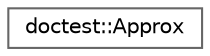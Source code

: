 digraph "Gráfico de Hierarquia de Classes"
{
 // LATEX_PDF_SIZE
  bgcolor="transparent";
  edge [fontname=Helvetica,fontsize=10,labelfontname=Helvetica,labelfontsize=10];
  node [fontname=Helvetica,fontsize=10,shape=box,height=0.2,width=0.4];
  rankdir="LR";
  Node0 [id="Node000000",label="doctest::Approx",height=0.2,width=0.4,color="grey40", fillcolor="white", style="filled",URL="$structdoctest_1_1Approx.html",tooltip=" "];
}
